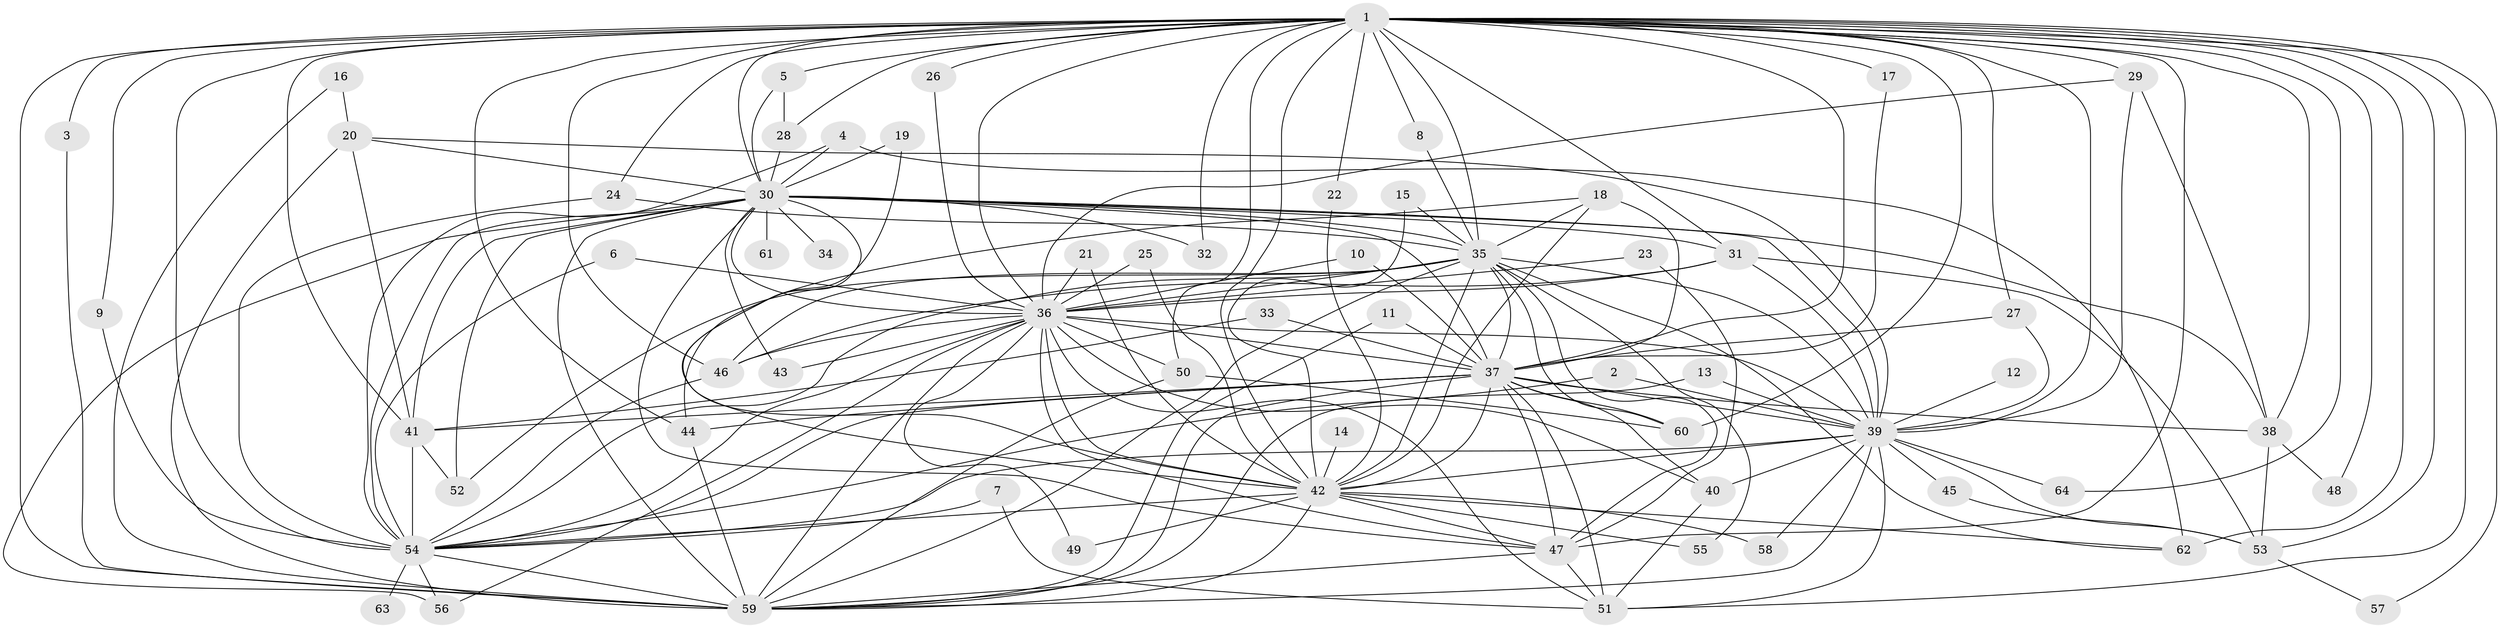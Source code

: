// original degree distribution, {25: 0.023622047244094488, 33: 0.007874015748031496, 17: 0.007874015748031496, 24: 0.015748031496062992, 21: 0.007874015748031496, 20: 0.007874015748031496, 27: 0.007874015748031496, 4: 0.06299212598425197, 3: 0.2204724409448819, 2: 0.5669291338582677, 8: 0.007874015748031496, 9: 0.007874015748031496, 5: 0.023622047244094488, 6: 0.023622047244094488, 7: 0.007874015748031496}
// Generated by graph-tools (version 1.1) at 2025/25/03/09/25 03:25:44]
// undirected, 64 vertices, 178 edges
graph export_dot {
graph [start="1"]
  node [color=gray90,style=filled];
  1;
  2;
  3;
  4;
  5;
  6;
  7;
  8;
  9;
  10;
  11;
  12;
  13;
  14;
  15;
  16;
  17;
  18;
  19;
  20;
  21;
  22;
  23;
  24;
  25;
  26;
  27;
  28;
  29;
  30;
  31;
  32;
  33;
  34;
  35;
  36;
  37;
  38;
  39;
  40;
  41;
  42;
  43;
  44;
  45;
  46;
  47;
  48;
  49;
  50;
  51;
  52;
  53;
  54;
  55;
  56;
  57;
  58;
  59;
  60;
  61;
  62;
  63;
  64;
  1 -- 3 [weight=1.0];
  1 -- 5 [weight=1.0];
  1 -- 8 [weight=1.0];
  1 -- 9 [weight=1.0];
  1 -- 17 [weight=1.0];
  1 -- 22 [weight=1.0];
  1 -- 24 [weight=1.0];
  1 -- 26 [weight=2.0];
  1 -- 27 [weight=1.0];
  1 -- 28 [weight=1.0];
  1 -- 29 [weight=3.0];
  1 -- 30 [weight=3.0];
  1 -- 31 [weight=1.0];
  1 -- 32 [weight=1.0];
  1 -- 35 [weight=4.0];
  1 -- 36 [weight=2.0];
  1 -- 37 [weight=3.0];
  1 -- 38 [weight=1.0];
  1 -- 39 [weight=3.0];
  1 -- 41 [weight=2.0];
  1 -- 42 [weight=2.0];
  1 -- 44 [weight=2.0];
  1 -- 46 [weight=1.0];
  1 -- 47 [weight=1.0];
  1 -- 48 [weight=1.0];
  1 -- 50 [weight=1.0];
  1 -- 51 [weight=1.0];
  1 -- 53 [weight=2.0];
  1 -- 54 [weight=3.0];
  1 -- 57 [weight=1.0];
  1 -- 59 [weight=3.0];
  1 -- 60 [weight=1.0];
  1 -- 62 [weight=2.0];
  1 -- 64 [weight=1.0];
  2 -- 39 [weight=1.0];
  2 -- 54 [weight=1.0];
  3 -- 59 [weight=1.0];
  4 -- 30 [weight=1.0];
  4 -- 54 [weight=1.0];
  4 -- 62 [weight=1.0];
  5 -- 28 [weight=1.0];
  5 -- 30 [weight=1.0];
  6 -- 36 [weight=1.0];
  6 -- 54 [weight=1.0];
  7 -- 51 [weight=1.0];
  7 -- 54 [weight=1.0];
  8 -- 35 [weight=1.0];
  9 -- 54 [weight=1.0];
  10 -- 36 [weight=1.0];
  10 -- 37 [weight=1.0];
  11 -- 37 [weight=1.0];
  11 -- 59 [weight=1.0];
  12 -- 39 [weight=1.0];
  13 -- 39 [weight=1.0];
  13 -- 59 [weight=1.0];
  14 -- 42 [weight=1.0];
  15 -- 35 [weight=1.0];
  15 -- 42 [weight=1.0];
  16 -- 20 [weight=1.0];
  16 -- 59 [weight=1.0];
  17 -- 37 [weight=1.0];
  18 -- 35 [weight=1.0];
  18 -- 37 [weight=1.0];
  18 -- 42 [weight=2.0];
  18 -- 44 [weight=1.0];
  19 -- 30 [weight=1.0];
  19 -- 42 [weight=1.0];
  20 -- 30 [weight=1.0];
  20 -- 39 [weight=1.0];
  20 -- 41 [weight=1.0];
  20 -- 59 [weight=1.0];
  21 -- 36 [weight=1.0];
  21 -- 42 [weight=1.0];
  22 -- 42 [weight=1.0];
  23 -- 36 [weight=1.0];
  23 -- 47 [weight=1.0];
  24 -- 35 [weight=1.0];
  24 -- 54 [weight=1.0];
  25 -- 36 [weight=1.0];
  25 -- 42 [weight=1.0];
  26 -- 36 [weight=1.0];
  27 -- 37 [weight=1.0];
  27 -- 39 [weight=1.0];
  28 -- 30 [weight=1.0];
  29 -- 36 [weight=1.0];
  29 -- 38 [weight=1.0];
  29 -- 39 [weight=1.0];
  30 -- 31 [weight=1.0];
  30 -- 32 [weight=1.0];
  30 -- 34 [weight=2.0];
  30 -- 35 [weight=1.0];
  30 -- 36 [weight=1.0];
  30 -- 37 [weight=1.0];
  30 -- 38 [weight=1.0];
  30 -- 39 [weight=1.0];
  30 -- 41 [weight=1.0];
  30 -- 42 [weight=2.0];
  30 -- 43 [weight=1.0];
  30 -- 47 [weight=1.0];
  30 -- 52 [weight=1.0];
  30 -- 54 [weight=1.0];
  30 -- 56 [weight=1.0];
  30 -- 59 [weight=1.0];
  30 -- 61 [weight=1.0];
  31 -- 36 [weight=1.0];
  31 -- 39 [weight=2.0];
  31 -- 46 [weight=1.0];
  31 -- 53 [weight=2.0];
  33 -- 37 [weight=1.0];
  33 -- 41 [weight=1.0];
  35 -- 36 [weight=3.0];
  35 -- 37 [weight=2.0];
  35 -- 39 [weight=1.0];
  35 -- 42 [weight=1.0];
  35 -- 46 [weight=1.0];
  35 -- 47 [weight=1.0];
  35 -- 52 [weight=1.0];
  35 -- 54 [weight=1.0];
  35 -- 55 [weight=1.0];
  35 -- 59 [weight=1.0];
  35 -- 60 [weight=1.0];
  35 -- 62 [weight=1.0];
  36 -- 37 [weight=1.0];
  36 -- 39 [weight=1.0];
  36 -- 40 [weight=1.0];
  36 -- 42 [weight=1.0];
  36 -- 43 [weight=1.0];
  36 -- 46 [weight=1.0];
  36 -- 47 [weight=1.0];
  36 -- 49 [weight=1.0];
  36 -- 50 [weight=1.0];
  36 -- 51 [weight=1.0];
  36 -- 54 [weight=1.0];
  36 -- 56 [weight=1.0];
  36 -- 59 [weight=1.0];
  37 -- 38 [weight=1.0];
  37 -- 39 [weight=1.0];
  37 -- 40 [weight=1.0];
  37 -- 41 [weight=1.0];
  37 -- 42 [weight=1.0];
  37 -- 44 [weight=1.0];
  37 -- 47 [weight=1.0];
  37 -- 51 [weight=1.0];
  37 -- 54 [weight=1.0];
  37 -- 59 [weight=1.0];
  37 -- 60 [weight=1.0];
  38 -- 48 [weight=1.0];
  38 -- 53 [weight=1.0];
  39 -- 40 [weight=1.0];
  39 -- 42 [weight=2.0];
  39 -- 45 [weight=1.0];
  39 -- 51 [weight=1.0];
  39 -- 53 [weight=1.0];
  39 -- 54 [weight=1.0];
  39 -- 58 [weight=1.0];
  39 -- 59 [weight=1.0];
  39 -- 64 [weight=1.0];
  40 -- 51 [weight=1.0];
  41 -- 52 [weight=1.0];
  41 -- 54 [weight=2.0];
  42 -- 47 [weight=1.0];
  42 -- 49 [weight=1.0];
  42 -- 54 [weight=1.0];
  42 -- 55 [weight=1.0];
  42 -- 58 [weight=1.0];
  42 -- 59 [weight=1.0];
  42 -- 62 [weight=1.0];
  44 -- 59 [weight=1.0];
  45 -- 53 [weight=1.0];
  46 -- 54 [weight=1.0];
  47 -- 51 [weight=1.0];
  47 -- 59 [weight=1.0];
  50 -- 59 [weight=1.0];
  50 -- 60 [weight=1.0];
  53 -- 57 [weight=1.0];
  54 -- 56 [weight=1.0];
  54 -- 59 [weight=1.0];
  54 -- 63 [weight=1.0];
}
